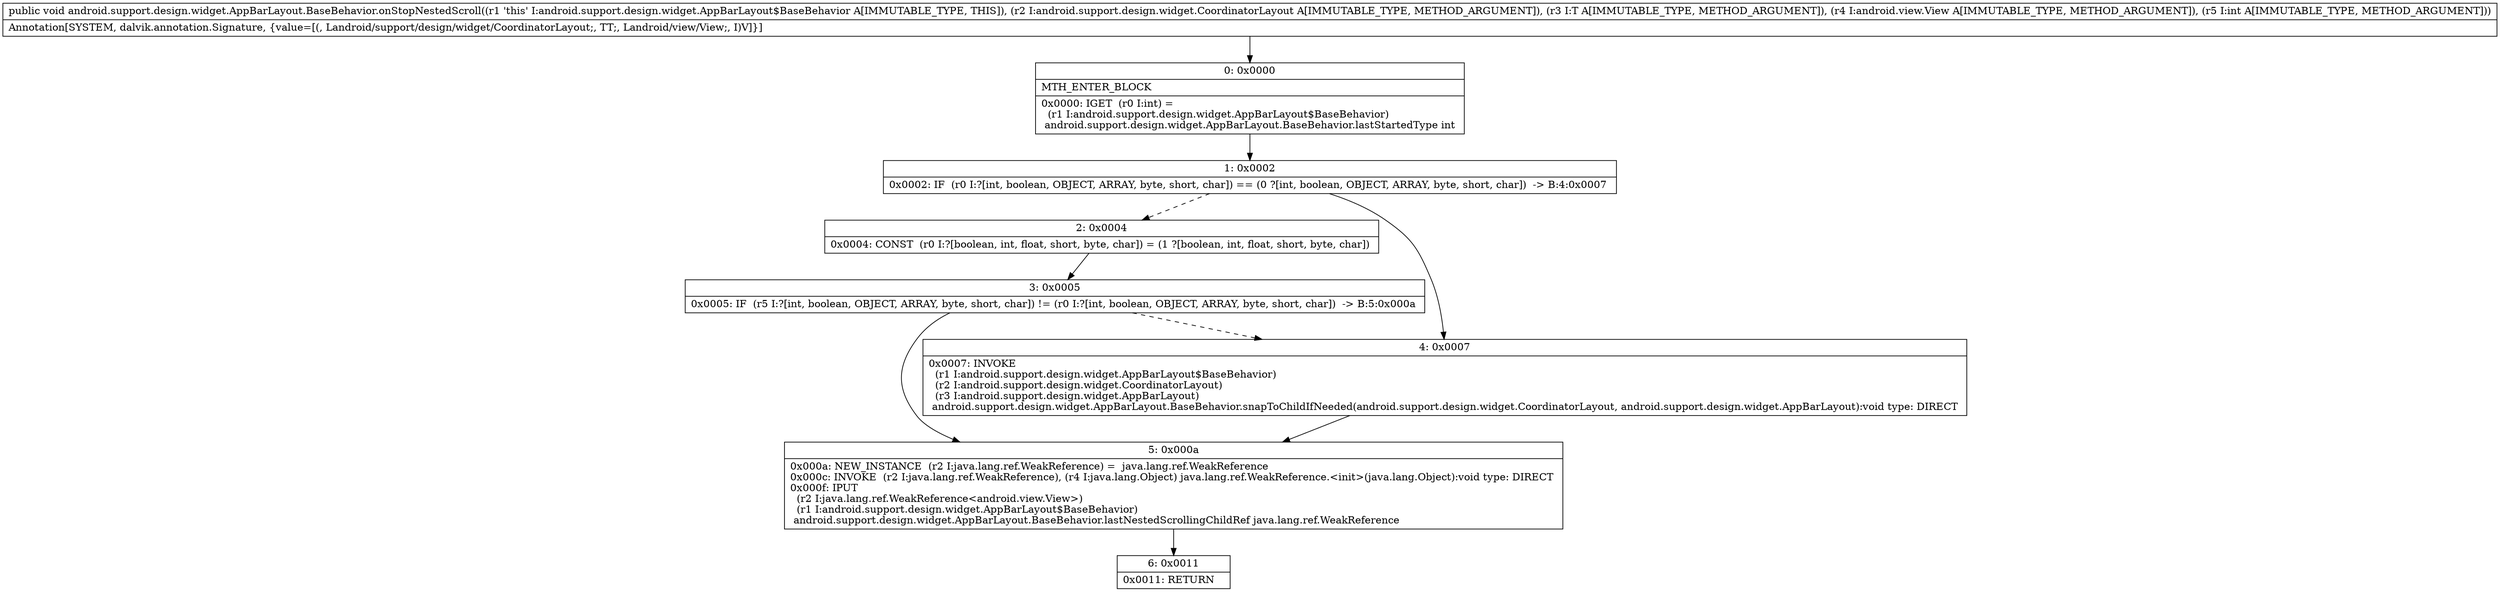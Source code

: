 digraph "CFG forandroid.support.design.widget.AppBarLayout.BaseBehavior.onStopNestedScroll(Landroid\/support\/design\/widget\/CoordinatorLayout;Landroid\/support\/design\/widget\/AppBarLayout;Landroid\/view\/View;I)V" {
Node_0 [shape=record,label="{0\:\ 0x0000|MTH_ENTER_BLOCK\l|0x0000: IGET  (r0 I:int) = \l  (r1 I:android.support.design.widget.AppBarLayout$BaseBehavior)\l android.support.design.widget.AppBarLayout.BaseBehavior.lastStartedType int \l}"];
Node_1 [shape=record,label="{1\:\ 0x0002|0x0002: IF  (r0 I:?[int, boolean, OBJECT, ARRAY, byte, short, char]) == (0 ?[int, boolean, OBJECT, ARRAY, byte, short, char])  \-\> B:4:0x0007 \l}"];
Node_2 [shape=record,label="{2\:\ 0x0004|0x0004: CONST  (r0 I:?[boolean, int, float, short, byte, char]) = (1 ?[boolean, int, float, short, byte, char]) \l}"];
Node_3 [shape=record,label="{3\:\ 0x0005|0x0005: IF  (r5 I:?[int, boolean, OBJECT, ARRAY, byte, short, char]) != (r0 I:?[int, boolean, OBJECT, ARRAY, byte, short, char])  \-\> B:5:0x000a \l}"];
Node_4 [shape=record,label="{4\:\ 0x0007|0x0007: INVOKE  \l  (r1 I:android.support.design.widget.AppBarLayout$BaseBehavior)\l  (r2 I:android.support.design.widget.CoordinatorLayout)\l  (r3 I:android.support.design.widget.AppBarLayout)\l android.support.design.widget.AppBarLayout.BaseBehavior.snapToChildIfNeeded(android.support.design.widget.CoordinatorLayout, android.support.design.widget.AppBarLayout):void type: DIRECT \l}"];
Node_5 [shape=record,label="{5\:\ 0x000a|0x000a: NEW_INSTANCE  (r2 I:java.lang.ref.WeakReference) =  java.lang.ref.WeakReference \l0x000c: INVOKE  (r2 I:java.lang.ref.WeakReference), (r4 I:java.lang.Object) java.lang.ref.WeakReference.\<init\>(java.lang.Object):void type: DIRECT \l0x000f: IPUT  \l  (r2 I:java.lang.ref.WeakReference\<android.view.View\>)\l  (r1 I:android.support.design.widget.AppBarLayout$BaseBehavior)\l android.support.design.widget.AppBarLayout.BaseBehavior.lastNestedScrollingChildRef java.lang.ref.WeakReference \l}"];
Node_6 [shape=record,label="{6\:\ 0x0011|0x0011: RETURN   \l}"];
MethodNode[shape=record,label="{public void android.support.design.widget.AppBarLayout.BaseBehavior.onStopNestedScroll((r1 'this' I:android.support.design.widget.AppBarLayout$BaseBehavior A[IMMUTABLE_TYPE, THIS]), (r2 I:android.support.design.widget.CoordinatorLayout A[IMMUTABLE_TYPE, METHOD_ARGUMENT]), (r3 I:T A[IMMUTABLE_TYPE, METHOD_ARGUMENT]), (r4 I:android.view.View A[IMMUTABLE_TYPE, METHOD_ARGUMENT]), (r5 I:int A[IMMUTABLE_TYPE, METHOD_ARGUMENT]))  | Annotation[SYSTEM, dalvik.annotation.Signature, \{value=[(, Landroid\/support\/design\/widget\/CoordinatorLayout;, TT;, Landroid\/view\/View;, I)V]\}]\l}"];
MethodNode -> Node_0;
Node_0 -> Node_1;
Node_1 -> Node_2[style=dashed];
Node_1 -> Node_4;
Node_2 -> Node_3;
Node_3 -> Node_4[style=dashed];
Node_3 -> Node_5;
Node_4 -> Node_5;
Node_5 -> Node_6;
}

